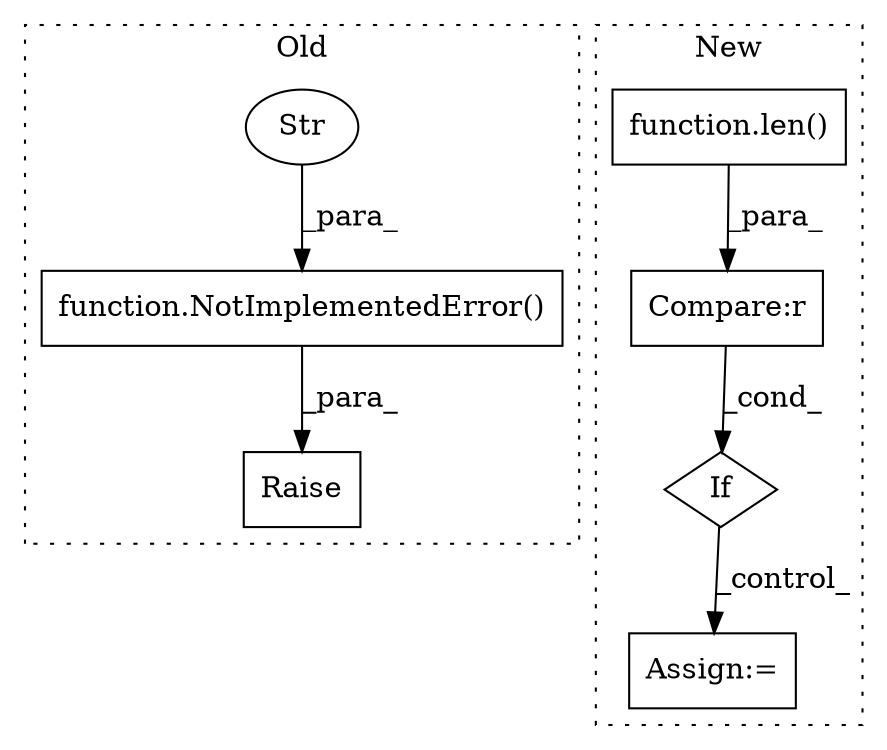 digraph G {
subgraph cluster0 {
1 [label="function.NotImplementedError()" a="75" s="455,551" l="33,10" shape="box"];
3 [label="Raise" a="91" s="449" l="6" shape="box"];
7 [label="Str" a="66" s="488" l="63" shape="ellipse"];
label = "Old";
style="dotted";
}
subgraph cluster1 {
2 [label="function.len()" a="75" s="364,383" l="4,1" shape="box"];
4 [label="Compare:r" a="40" s="364" l="25" shape="box"];
5 [label="Assign:=" a="68" s="555" l="15" shape="box"];
6 [label="If" a="96" s="361" l="3" shape="diamond"];
label = "New";
style="dotted";
}
1 -> 3 [label="_para_"];
2 -> 4 [label="_para_"];
4 -> 6 [label="_cond_"];
6 -> 5 [label="_control_"];
7 -> 1 [label="_para_"];
}